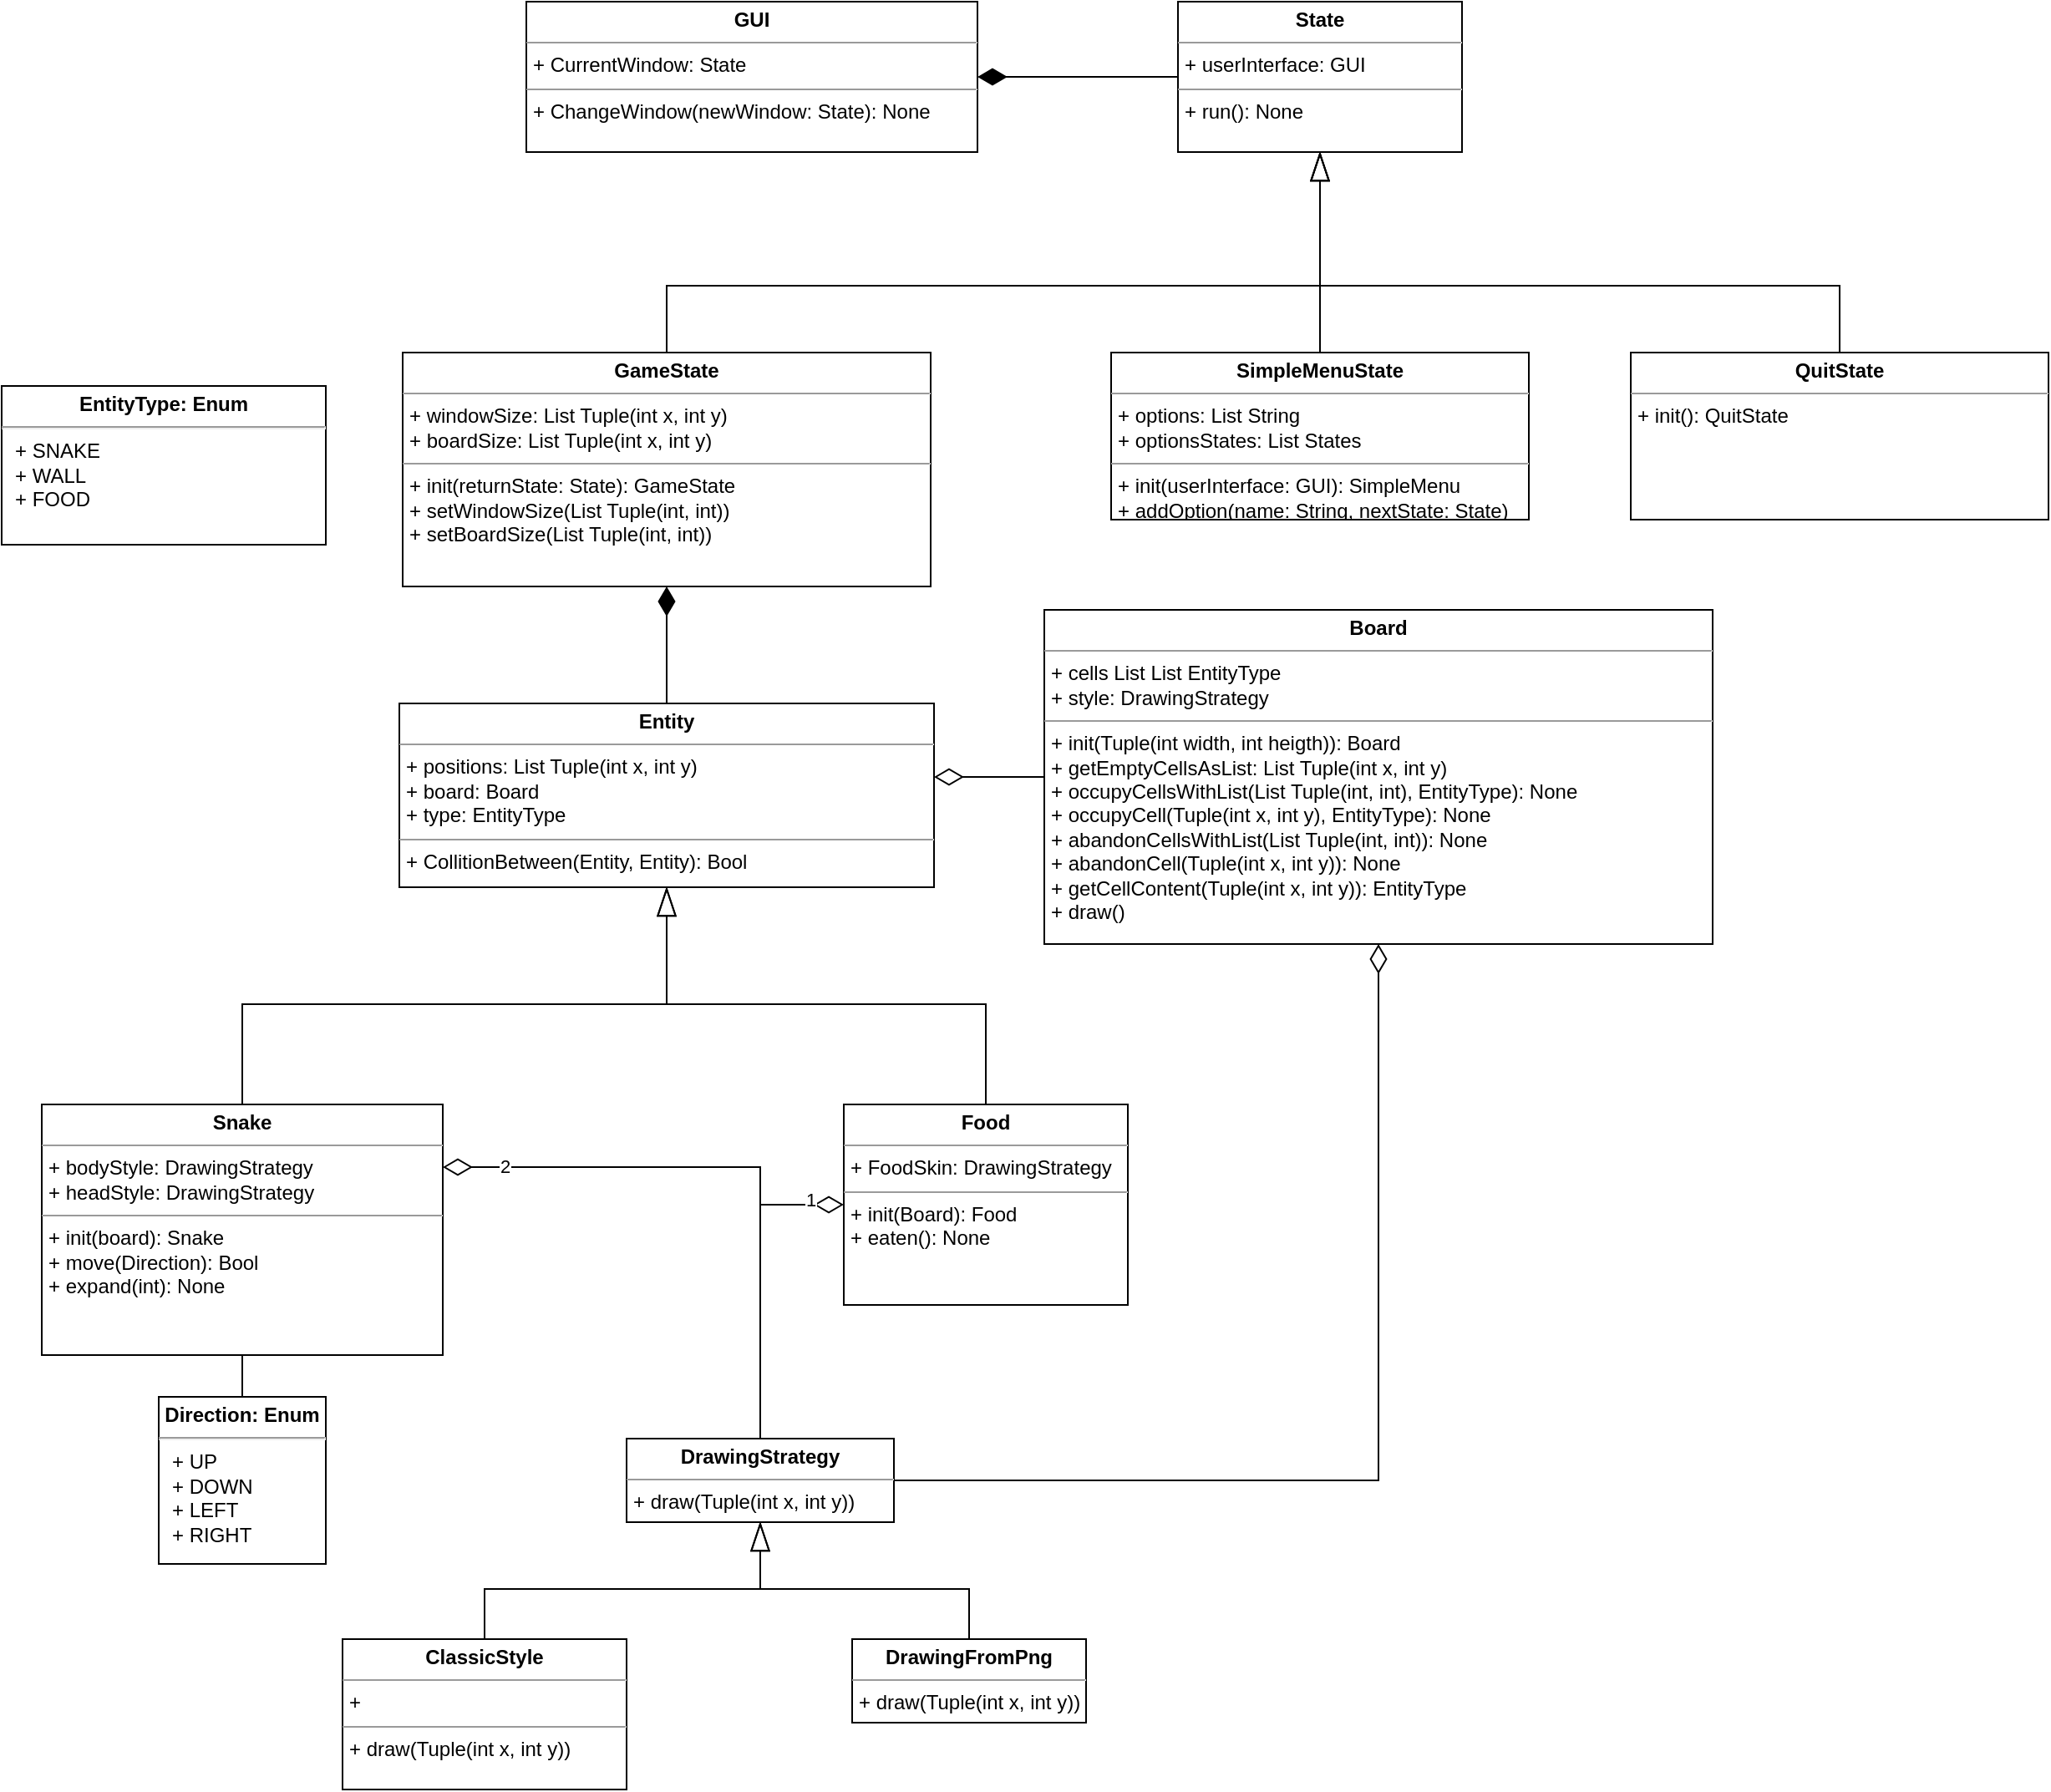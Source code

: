 <mxfile version="14.6.13" type="device"><diagram id="zoRRGCdsYJI5UEZ6taij" name="Página-1"><mxGraphModel dx="1086" dy="1975" grid="1" gridSize="10" guides="1" tooltips="1" connect="1" arrows="1" fold="1" page="1" pageScale="1" pageWidth="827" pageHeight="1169" math="0" shadow="0"><root><mxCell id="0"/><mxCell id="1" parent="0"/><mxCell id="7wrS4br0gQrjwf1ec1Wg-11" style="edgeStyle=orthogonalEdgeStyle;rounded=0;orthogonalLoop=1;jettySize=auto;html=1;endArrow=blockThin;endFill=0;endSize=15;strokeWidth=1;" parent="1" source="-GaJc5Mdij2qomV4bFek-1" target="7wrS4br0gQrjwf1ec1Wg-1" edge="1"><mxGeometry relative="1" as="geometry"/></mxCell><mxCell id="-GaJc5Mdij2qomV4bFek-1" value="&lt;p style=&quot;margin: 0px ; margin-top: 4px ; text-align: center&quot;&gt;&lt;b&gt;Snake&lt;/b&gt;&lt;/p&gt;&lt;hr size=&quot;1&quot;&gt;&lt;p style=&quot;margin: 0px ; margin-left: 4px&quot;&gt;&lt;span&gt;+ bodyStyle: DrawingStrategy&lt;/span&gt;&lt;br&gt;&lt;/p&gt;&lt;p style=&quot;margin: 0px ; margin-left: 4px&quot;&gt;&lt;span&gt;+ headStyle: DrawingStrategy&lt;/span&gt;&lt;/p&gt;&lt;hr size=&quot;1&quot;&gt;&lt;p style=&quot;margin: 0px ; margin-left: 4px&quot;&gt;+ init(board): Snake&lt;/p&gt;&lt;p style=&quot;margin: 0px ; margin-left: 4px&quot;&gt;+ move(Direction): Bool&lt;/p&gt;&lt;p style=&quot;margin: 0px ; margin-left: 4px&quot;&gt;+ expand(int): None&lt;/p&gt;" style="verticalAlign=top;align=left;overflow=fill;fontSize=12;fontFamily=Helvetica;html=1;" parent="1" vertex="1"><mxGeometry x="40" y="490" width="240" height="150" as="geometry"/></mxCell><mxCell id="7wrS4br0gQrjwf1ec1Wg-12" style="edgeStyle=orthogonalEdgeStyle;rounded=0;orthogonalLoop=1;jettySize=auto;html=1;entryX=0.5;entryY=1;entryDx=0;entryDy=0;endArrow=blockThin;endFill=0;endSize=15;strokeWidth=1;" parent="1" source="-GaJc5Mdij2qomV4bFek-2" target="7wrS4br0gQrjwf1ec1Wg-1" edge="1"><mxGeometry relative="1" as="geometry"/></mxCell><mxCell id="-GaJc5Mdij2qomV4bFek-2" value="&lt;p style=&quot;margin: 0px ; margin-top: 4px ; text-align: center&quot;&gt;&lt;b&gt;Food&lt;/b&gt;&lt;/p&gt;&lt;hr size=&quot;1&quot;&gt;&lt;p style=&quot;margin: 0px ; margin-left: 4px&quot;&gt;+ FoodSkin: DrawingStrategy&lt;/p&gt;&lt;hr size=&quot;1&quot;&gt;&lt;p style=&quot;margin: 0px ; margin-left: 4px&quot;&gt;+ init(Board): Food&lt;/p&gt;&lt;p style=&quot;margin: 0px ; margin-left: 4px&quot;&gt;+ eaten(): None&lt;/p&gt;" style="verticalAlign=top;align=left;overflow=fill;fontSize=12;fontFamily=Helvetica;html=1;" parent="1" vertex="1"><mxGeometry x="520" y="490" width="170" height="120" as="geometry"/></mxCell><mxCell id="82_mhyEZPTMxR4NVyx72-7" style="edgeStyle=orthogonalEdgeStyle;rounded=0;orthogonalLoop=1;jettySize=auto;html=1;endArrow=diamondThin;endFill=0;endSize=15;" parent="1" source="NcDzNRhnC_WwFvVSOOmE-4" target="_5AyCBRMm0l8omDRhcd9-4" edge="1"><mxGeometry relative="1" as="geometry"/></mxCell><mxCell id="NcDzNRhnC_WwFvVSOOmE-4" value="&lt;p style=&quot;margin: 0px ; margin-top: 4px ; text-align: center&quot;&gt;&lt;b&gt;DrawingStrategy&lt;/b&gt;&lt;/p&gt;&lt;hr size=&quot;1&quot;&gt;&lt;p style=&quot;margin: 0px ; margin-left: 4px&quot;&gt;+ draw(Tuple(int x, int y))&lt;/p&gt;" style="verticalAlign=top;align=left;overflow=fill;fontSize=12;fontFamily=Helvetica;html=1;" parent="1" vertex="1"><mxGeometry x="390" y="690" width="160" height="50" as="geometry"/></mxCell><mxCell id="7wrS4br0gQrjwf1ec1Wg-10" style="edgeStyle=orthogonalEdgeStyle;rounded=0;orthogonalLoop=1;jettySize=auto;html=1;endArrow=none;endFill=0;endSize=15;strokeWidth=1;" parent="1" source="10yl1M1i7yzs8Ri09e1W-3" target="-GaJc5Mdij2qomV4bFek-1" edge="1"><mxGeometry relative="1" as="geometry"/></mxCell><mxCell id="10yl1M1i7yzs8Ri09e1W-3" value="&lt;p style=&quot;margin: 4px 0px 0px ; text-align: center&quot;&gt;&lt;b&gt;Direction: Enum&lt;/b&gt;&lt;/p&gt;&lt;hr&gt;&lt;p style=&quot;margin: 0px ; margin-left: 8px&quot;&gt;+ UP&lt;/p&gt;&lt;p style=&quot;margin: 0px ; margin-left: 8px&quot;&gt;+ DOWN&lt;/p&gt;&lt;p style=&quot;margin: 0px ; margin-left: 8px&quot;&gt;+ LEFT&lt;/p&gt;&lt;p style=&quot;margin: 0px ; margin-left: 8px&quot;&gt;+ RIGHT&lt;/p&gt;" style="verticalAlign=top;align=left;overflow=fill;fontSize=12;fontFamily=Helvetica;html=1;" parent="1" vertex="1"><mxGeometry x="110" y="665" width="100" height="100" as="geometry"/></mxCell><mxCell id="82_mhyEZPTMxR4NVyx72-3" style="edgeStyle=orthogonalEdgeStyle;rounded=0;orthogonalLoop=1;jettySize=auto;html=1;entryX=1;entryY=0.4;entryDx=0;entryDy=0;entryPerimeter=0;endArrow=diamondThin;endFill=0;endSize=15;" parent="1" source="_5AyCBRMm0l8omDRhcd9-4" target="7wrS4br0gQrjwf1ec1Wg-1" edge="1"><mxGeometry relative="1" as="geometry"/></mxCell><mxCell id="_5AyCBRMm0l8omDRhcd9-4" value="&lt;p style=&quot;margin: 0px ; margin-top: 4px ; text-align: center&quot;&gt;&lt;b&gt;Board&lt;/b&gt;&lt;/p&gt;&lt;hr size=&quot;1&quot;&gt;&lt;p style=&quot;margin: 0px ; margin-left: 4px&quot;&gt;&lt;span&gt;+ cells List List EntityType&lt;br&gt;&lt;/span&gt;&lt;/p&gt;&lt;p style=&quot;margin: 0px ; margin-left: 4px&quot;&gt;&lt;span&gt;+ style: DrawingStrategy&lt;/span&gt;&lt;/p&gt;&lt;hr size=&quot;1&quot;&gt;&lt;p style=&quot;margin: 0px ; margin-left: 4px&quot;&gt;+ init(Tuple(int width, int heigth)): Board&lt;br&gt;&lt;/p&gt;&lt;p style=&quot;margin: 0px ; margin-left: 4px&quot;&gt;+ getEmptyCellsAsList: List Tuple(int x, int y)&lt;/p&gt;&lt;p style=&quot;margin: 0px 0px 0px 4px&quot;&gt;+ occupyCellsWithList(List Tuple(int, int), EntityType): None&lt;/p&gt;&lt;p style=&quot;margin: 0px 0px 0px 4px&quot;&gt;+ occupyCell(Tuple(int x, int y), EntityType): None&lt;/p&gt;&lt;p style=&quot;margin: 0px 0px 0px 4px&quot;&gt;+ abandonCellsWithList(List Tuple(int, int)): None&lt;/p&gt;&lt;p style=&quot;margin: 0px 0px 0px 4px&quot;&gt;+ abandonCell(Tuple(int x, int y)): None&lt;/p&gt;&lt;p style=&quot;margin: 0px 0px 0px 4px&quot;&gt;+ getCellContent(Tuple(int x, int y)): EntityType&lt;/p&gt;&lt;p style=&quot;margin: 0px 0px 0px 4px&quot;&gt;+ draw()&lt;/p&gt;" style="verticalAlign=top;align=left;overflow=fill;fontSize=12;fontFamily=Helvetica;html=1;" parent="1" vertex="1"><mxGeometry x="640" y="194" width="400" height="200" as="geometry"/></mxCell><mxCell id="_Jvs9ZOGOkgE7pqkpS-Q-6" style="edgeStyle=orthogonalEdgeStyle;rounded=0;orthogonalLoop=1;jettySize=auto;html=1;entryX=0.5;entryY=1;entryDx=0;entryDy=0;endArrow=diamondThin;endFill=1;endSize=15;" parent="1" source="7wrS4br0gQrjwf1ec1Wg-1" target="_Jvs9ZOGOkgE7pqkpS-Q-5" edge="1"><mxGeometry relative="1" as="geometry"/></mxCell><mxCell id="7wrS4br0gQrjwf1ec1Wg-1" value="&lt;p style=&quot;margin: 0px ; margin-top: 4px ; text-align: center&quot;&gt;&lt;b&gt;Entity&lt;/b&gt;&lt;/p&gt;&lt;hr size=&quot;1&quot;&gt;&lt;p style=&quot;margin: 0px ; margin-left: 4px&quot;&gt;+ positions: List Tuple(int x, int y)&lt;/p&gt;&lt;p style=&quot;margin: 0px ; margin-left: 4px&quot;&gt;+ board: Board&lt;/p&gt;&lt;p style=&quot;margin: 0px ; margin-left: 4px&quot;&gt;+ type: EntityType&lt;br&gt;&lt;/p&gt;&lt;hr size=&quot;1&quot;&gt;&lt;p style=&quot;margin: 0px ; margin-left: 4px&quot;&gt;&lt;span&gt;+ CollitionBetween(Entity, Entity): Bool&lt;/span&gt;&lt;br&gt;&lt;/p&gt;&lt;p style=&quot;margin: 0px ; margin-left: 4px&quot;&gt;&lt;br&gt;&lt;/p&gt;" style="verticalAlign=top;align=left;overflow=fill;fontSize=12;fontFamily=Helvetica;html=1;" parent="1" vertex="1"><mxGeometry x="254" y="250" width="320" height="110" as="geometry"/></mxCell><mxCell id="7wrS4br0gQrjwf1ec1Wg-8" style="edgeStyle=orthogonalEdgeStyle;rounded=0;orthogonalLoop=1;jettySize=auto;html=1;endArrow=blockThin;endFill=0;endSize=15;strokeWidth=1;" parent="1" source="7wrS4br0gQrjwf1ec1Wg-4" target="NcDzNRhnC_WwFvVSOOmE-4" edge="1"><mxGeometry relative="1" as="geometry"/></mxCell><mxCell id="7wrS4br0gQrjwf1ec1Wg-4" value="&lt;p style=&quot;margin: 0px ; margin-top: 4px ; text-align: center&quot;&gt;&lt;b&gt;DrawingFromPng&lt;/b&gt;&lt;/p&gt;&lt;hr size=&quot;1&quot;&gt;&lt;p style=&quot;margin: 0px ; margin-left: 4px&quot;&gt;+ draw(Tuple(int x, int y))&lt;/p&gt;" style="verticalAlign=top;align=left;overflow=fill;fontSize=12;fontFamily=Helvetica;html=1;" parent="1" vertex="1"><mxGeometry x="525" y="810" width="140" height="50" as="geometry"/></mxCell><mxCell id="7wrS4br0gQrjwf1ec1Wg-6" style="edgeStyle=orthogonalEdgeStyle;rounded=0;orthogonalLoop=1;jettySize=auto;html=1;entryX=1;entryY=0.25;entryDx=0;entryDy=0;endArrow=diamondThin;endFill=0;strokeWidth=1;endSize=15;exitX=0.5;exitY=0;exitDx=0;exitDy=0;" parent="1" source="NcDzNRhnC_WwFvVSOOmE-4" target="-GaJc5Mdij2qomV4bFek-1" edge="1"><mxGeometry relative="1" as="geometry"/></mxCell><mxCell id="82_mhyEZPTMxR4NVyx72-1" value="2" style="edgeLabel;html=1;align=center;verticalAlign=middle;resizable=0;points=[];" parent="7wrS4br0gQrjwf1ec1Wg-6" vertex="1" connectable="0"><mxGeometry x="0.794" y="-1" relative="1" as="geometry"><mxPoint as="offset"/></mxGeometry></mxCell><mxCell id="7wrS4br0gQrjwf1ec1Wg-7" style="edgeStyle=orthogonalEdgeStyle;rounded=0;orthogonalLoop=1;jettySize=auto;html=1;endArrow=blockThin;endFill=0;endSize=15;strokeWidth=1;" parent="1" source="7wrS4br0gQrjwf1ec1Wg-5" target="NcDzNRhnC_WwFvVSOOmE-4" edge="1"><mxGeometry relative="1" as="geometry"/></mxCell><mxCell id="7wrS4br0gQrjwf1ec1Wg-5" value="&lt;p style=&quot;margin: 0px ; margin-top: 4px ; text-align: center&quot;&gt;&lt;b&gt;ClassicStyle&lt;/b&gt;&lt;/p&gt;&lt;hr size=&quot;1&quot;&gt;&lt;p style=&quot;margin: 0px ; margin-left: 4px&quot;&gt;+&amp;nbsp;&lt;/p&gt;&lt;hr size=&quot;1&quot;&gt;&lt;p style=&quot;margin: 0px ; margin-left: 4px&quot;&gt;+ draw(Tuple(int x, int y))&lt;br&gt;&lt;/p&gt;" style="verticalAlign=top;align=left;overflow=fill;fontSize=12;fontFamily=Helvetica;html=1;" parent="1" vertex="1"><mxGeometry x="220" y="810" width="170" height="90" as="geometry"/></mxCell><mxCell id="7wrS4br0gQrjwf1ec1Wg-9" style="edgeStyle=orthogonalEdgeStyle;rounded=0;orthogonalLoop=1;jettySize=auto;html=1;entryX=0;entryY=0.5;entryDx=0;entryDy=0;endArrow=diamondThin;endFill=0;strokeWidth=1;endSize=15;exitX=0.5;exitY=0;exitDx=0;exitDy=0;" parent="1" source="NcDzNRhnC_WwFvVSOOmE-4" target="-GaJc5Mdij2qomV4bFek-2" edge="1"><mxGeometry relative="1" as="geometry"><mxPoint x="410" y="750" as="sourcePoint"/><mxPoint x="290" y="530" as="targetPoint"/></mxGeometry></mxCell><mxCell id="82_mhyEZPTMxR4NVyx72-2" value="1" style="edgeLabel;html=1;align=center;verticalAlign=middle;resizable=0;points=[];" parent="7wrS4br0gQrjwf1ec1Wg-9" vertex="1" connectable="0"><mxGeometry x="0.791" y="3" relative="1" as="geometry"><mxPoint as="offset"/></mxGeometry></mxCell><mxCell id="82_mhyEZPTMxR4NVyx72-4" value="&lt;p style=&quot;margin: 4px 0px 0px ; text-align: center&quot;&gt;&lt;b&gt;EntityType: Enum&lt;/b&gt;&lt;/p&gt;&lt;hr&gt;&lt;p style=&quot;margin: 0px ; margin-left: 8px&quot;&gt;+ SNAKE&lt;/p&gt;&lt;p style=&quot;margin: 0px ; margin-left: 8px&quot;&gt;+ WALL&lt;/p&gt;&lt;p style=&quot;margin: 0px ; margin-left: 8px&quot;&gt;+ FOOD&lt;/p&gt;" style="verticalAlign=top;align=left;overflow=fill;fontSize=12;fontFamily=Helvetica;html=1;" parent="1" vertex="1"><mxGeometry x="16" y="60" width="194" height="95" as="geometry"/></mxCell><mxCell id="_Jvs9ZOGOkgE7pqkpS-Q-7" style="edgeStyle=orthogonalEdgeStyle;rounded=0;orthogonalLoop=1;jettySize=auto;html=1;entryX=1;entryY=0.5;entryDx=0;entryDy=0;endArrow=diamondThin;endFill=1;endSize=15;" parent="1" source="_Jvs9ZOGOkgE7pqkpS-Q-1" target="_Jvs9ZOGOkgE7pqkpS-Q-4" edge="1"><mxGeometry relative="1" as="geometry"/></mxCell><mxCell id="_Jvs9ZOGOkgE7pqkpS-Q-1" value="&lt;p style=&quot;margin: 0px ; margin-top: 4px ; text-align: center&quot;&gt;&lt;b&gt;State&lt;/b&gt;&lt;/p&gt;&lt;hr size=&quot;1&quot;&gt;&lt;p style=&quot;margin: 0px ; margin-left: 4px&quot;&gt;&lt;span&gt;+ userInterface: GUI&lt;/span&gt;&lt;br&gt;&lt;/p&gt;&lt;hr size=&quot;1&quot;&gt;&lt;p style=&quot;margin: 0px ; margin-left: 4px&quot;&gt;+ run(): None&lt;/p&gt;" style="verticalAlign=top;align=left;overflow=fill;fontSize=12;fontFamily=Helvetica;html=1;" parent="1" vertex="1"><mxGeometry x="720" y="-170" width="170" height="90" as="geometry"/></mxCell><mxCell id="_Jvs9ZOGOkgE7pqkpS-Q-9" style="edgeStyle=orthogonalEdgeStyle;rounded=0;orthogonalLoop=1;jettySize=auto;html=1;entryX=0.5;entryY=1;entryDx=0;entryDy=0;endArrow=blockThin;endFill=0;endSize=15;" parent="1" source="_Jvs9ZOGOkgE7pqkpS-Q-2" target="_Jvs9ZOGOkgE7pqkpS-Q-1" edge="1"><mxGeometry relative="1" as="geometry"/></mxCell><mxCell id="_Jvs9ZOGOkgE7pqkpS-Q-2" value="&lt;p style=&quot;margin: 0px ; margin-top: 4px ; text-align: center&quot;&gt;&lt;b&gt;SimpleMenuState&lt;/b&gt;&lt;/p&gt;&lt;hr size=&quot;1&quot;&gt;&lt;p style=&quot;margin: 0px ; margin-left: 4px&quot;&gt;+ options: List String&lt;/p&gt;&lt;p style=&quot;margin: 0px ; margin-left: 4px&quot;&gt;+ optionsStates: List States&lt;/p&gt;&lt;hr size=&quot;1&quot;&gt;&lt;p style=&quot;margin: 0px ; margin-left: 4px&quot;&gt;+ init(userInterface: GUI): SimpleMenu&lt;/p&gt;&lt;p style=&quot;margin: 0px ; margin-left: 4px&quot;&gt;+ addOption(name: String, nextState: State)&lt;/p&gt;" style="verticalAlign=top;align=left;overflow=fill;fontSize=12;fontFamily=Helvetica;html=1;" parent="1" vertex="1"><mxGeometry x="680" y="40" width="250" height="100" as="geometry"/></mxCell><mxCell id="_Jvs9ZOGOkgE7pqkpS-Q-4" value="&lt;p style=&quot;margin: 0px ; margin-top: 4px ; text-align: center&quot;&gt;&lt;b&gt;GUI&lt;/b&gt;&lt;/p&gt;&lt;hr size=&quot;1&quot;&gt;&lt;p style=&quot;margin: 0px ; margin-left: 4px&quot;&gt;+ CurrentWindow: State&lt;/p&gt;&lt;hr size=&quot;1&quot;&gt;&lt;p style=&quot;margin: 0px ; margin-left: 4px&quot;&gt;+ ChangeWindow(newWindow: State): None&lt;/p&gt;" style="verticalAlign=top;align=left;overflow=fill;fontSize=12;fontFamily=Helvetica;html=1;" parent="1" vertex="1"><mxGeometry x="330" y="-170" width="270" height="90" as="geometry"/></mxCell><mxCell id="_Jvs9ZOGOkgE7pqkpS-Q-10" style="edgeStyle=orthogonalEdgeStyle;rounded=0;orthogonalLoop=1;jettySize=auto;html=1;entryX=0.5;entryY=1;entryDx=0;entryDy=0;endArrow=blockThin;endFill=0;endSize=15;" parent="1" source="_Jvs9ZOGOkgE7pqkpS-Q-5" target="_Jvs9ZOGOkgE7pqkpS-Q-1" edge="1"><mxGeometry relative="1" as="geometry"><Array as="points"><mxPoint x="414"/><mxPoint x="805"/></Array></mxGeometry></mxCell><mxCell id="_Jvs9ZOGOkgE7pqkpS-Q-5" value="&lt;p style=&quot;margin: 0px ; margin-top: 4px ; text-align: center&quot;&gt;&lt;b&gt;GameState&lt;/b&gt;&lt;/p&gt;&lt;hr size=&quot;1&quot;&gt;&lt;p style=&quot;margin: 0px ; margin-left: 4px&quot;&gt;+ windowSize: List Tuple(int x, int y)&lt;/p&gt;&lt;p style=&quot;margin: 0px ; margin-left: 4px&quot;&gt;+ boardSize: List Tuple(int x, int y)&lt;/p&gt;&lt;hr size=&quot;1&quot;&gt;&lt;p style=&quot;margin: 0px ; margin-left: 4px&quot;&gt;&lt;span&gt;+ init(returnState: State): GameState&lt;/span&gt;&lt;/p&gt;&lt;p style=&quot;margin: 0px ; margin-left: 4px&quot;&gt;&lt;span&gt;+ setWindowSize(List Tuple(int, int))&lt;/span&gt;&lt;br&gt;&lt;/p&gt;&lt;p style=&quot;margin: 0px ; margin-left: 4px&quot;&gt;+ setBoardSize(List Tuple(int, int))&lt;/p&gt;" style="verticalAlign=top;align=left;overflow=fill;fontSize=12;fontFamily=Helvetica;html=1;" parent="1" vertex="1"><mxGeometry x="256" y="40" width="316" height="140" as="geometry"/></mxCell><mxCell id="_Jvs9ZOGOkgE7pqkpS-Q-11" style="edgeStyle=orthogonalEdgeStyle;rounded=0;orthogonalLoop=1;jettySize=auto;html=1;entryX=0.5;entryY=1;entryDx=0;entryDy=0;endArrow=blockThin;endFill=0;endSize=15;" parent="1" source="_Jvs9ZOGOkgE7pqkpS-Q-8" target="_Jvs9ZOGOkgE7pqkpS-Q-1" edge="1"><mxGeometry relative="1" as="geometry"><Array as="points"><mxPoint x="1116"/><mxPoint x="805"/></Array></mxGeometry></mxCell><mxCell id="_Jvs9ZOGOkgE7pqkpS-Q-8" value="&lt;p style=&quot;margin: 0px ; margin-top: 4px ; text-align: center&quot;&gt;&lt;b&gt;QuitState&lt;/b&gt;&lt;/p&gt;&lt;hr size=&quot;1&quot;&gt;&lt;p style=&quot;margin: 0px ; margin-left: 4px&quot;&gt;+ init(): QuitState&lt;/p&gt;" style="verticalAlign=top;align=left;overflow=fill;fontSize=12;fontFamily=Helvetica;html=1;" parent="1" vertex="1"><mxGeometry x="991" y="40" width="250" height="100" as="geometry"/></mxCell></root></mxGraphModel></diagram></mxfile>